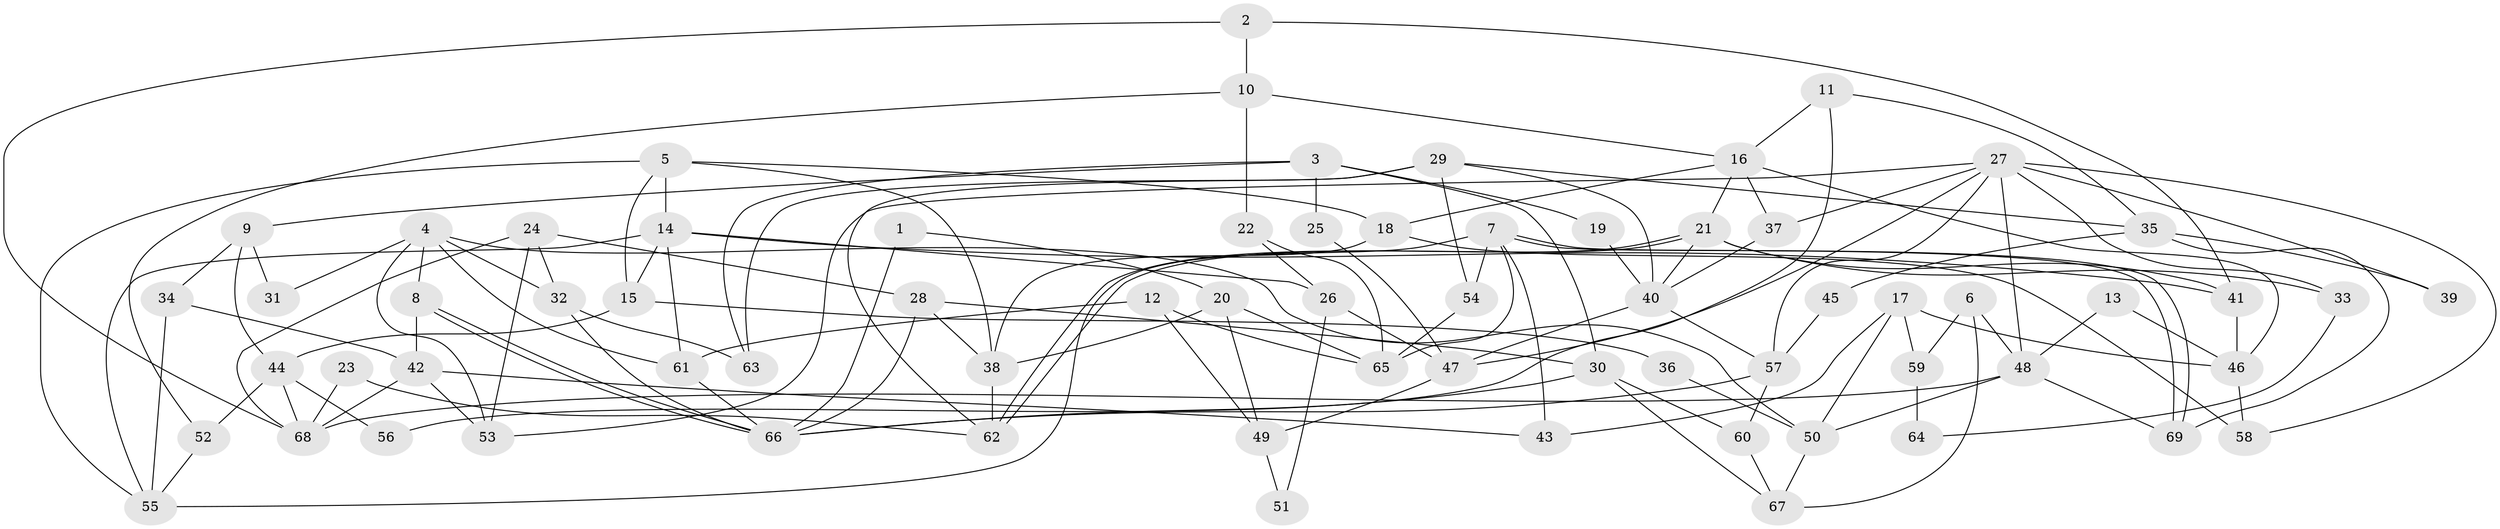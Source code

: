 // coarse degree distribution, {5: 0.1, 4: 0.1, 3: 0.35, 2: 0.1, 9: 0.15, 6: 0.05, 7: 0.1, 8: 0.05}
// Generated by graph-tools (version 1.1) at 2025/54/03/04/25 21:54:02]
// undirected, 69 vertices, 138 edges
graph export_dot {
graph [start="1"]
  node [color=gray90,style=filled];
  1;
  2;
  3;
  4;
  5;
  6;
  7;
  8;
  9;
  10;
  11;
  12;
  13;
  14;
  15;
  16;
  17;
  18;
  19;
  20;
  21;
  22;
  23;
  24;
  25;
  26;
  27;
  28;
  29;
  30;
  31;
  32;
  33;
  34;
  35;
  36;
  37;
  38;
  39;
  40;
  41;
  42;
  43;
  44;
  45;
  46;
  47;
  48;
  49;
  50;
  51;
  52;
  53;
  54;
  55;
  56;
  57;
  58;
  59;
  60;
  61;
  62;
  63;
  64;
  65;
  66;
  67;
  68;
  69;
  1 -- 20;
  1 -- 66;
  2 -- 41;
  2 -- 10;
  2 -- 68;
  3 -- 30;
  3 -- 9;
  3 -- 19;
  3 -- 25;
  3 -- 63;
  4 -- 61;
  4 -- 32;
  4 -- 8;
  4 -- 31;
  4 -- 50;
  4 -- 53;
  5 -- 55;
  5 -- 18;
  5 -- 14;
  5 -- 15;
  5 -- 38;
  6 -- 48;
  6 -- 67;
  6 -- 59;
  7 -- 69;
  7 -- 69;
  7 -- 65;
  7 -- 43;
  7 -- 54;
  7 -- 55;
  8 -- 66;
  8 -- 66;
  8 -- 42;
  9 -- 44;
  9 -- 34;
  9 -- 31;
  10 -- 22;
  10 -- 16;
  10 -- 52;
  11 -- 35;
  11 -- 16;
  11 -- 56;
  12 -- 65;
  12 -- 61;
  12 -- 49;
  13 -- 46;
  13 -- 48;
  14 -- 15;
  14 -- 26;
  14 -- 41;
  14 -- 55;
  14 -- 61;
  15 -- 44;
  15 -- 36;
  16 -- 37;
  16 -- 46;
  16 -- 18;
  16 -- 21;
  17 -- 50;
  17 -- 43;
  17 -- 46;
  17 -- 59;
  18 -- 58;
  18 -- 38;
  19 -- 40;
  20 -- 38;
  20 -- 49;
  20 -- 65;
  21 -- 62;
  21 -- 62;
  21 -- 33;
  21 -- 40;
  21 -- 41;
  22 -- 26;
  22 -- 65;
  23 -- 62;
  23 -- 68;
  24 -- 53;
  24 -- 28;
  24 -- 32;
  24 -- 68;
  25 -- 47;
  26 -- 47;
  26 -- 51;
  27 -- 53;
  27 -- 48;
  27 -- 33;
  27 -- 37;
  27 -- 39;
  27 -- 47;
  27 -- 57;
  27 -- 58;
  28 -- 38;
  28 -- 66;
  28 -- 30;
  29 -- 62;
  29 -- 40;
  29 -- 35;
  29 -- 54;
  29 -- 63;
  30 -- 66;
  30 -- 60;
  30 -- 67;
  32 -- 63;
  32 -- 66;
  33 -- 64;
  34 -- 42;
  34 -- 55;
  35 -- 69;
  35 -- 39;
  35 -- 45;
  36 -- 50;
  37 -- 40;
  38 -- 62;
  40 -- 57;
  40 -- 47;
  41 -- 46;
  42 -- 68;
  42 -- 43;
  42 -- 53;
  44 -- 68;
  44 -- 52;
  44 -- 56;
  45 -- 57;
  46 -- 58;
  47 -- 49;
  48 -- 68;
  48 -- 50;
  48 -- 69;
  49 -- 51;
  50 -- 67;
  52 -- 55;
  54 -- 65;
  57 -- 66;
  57 -- 60;
  59 -- 64;
  60 -- 67;
  61 -- 66;
}
